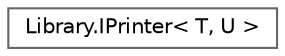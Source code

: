 digraph "Graphical Class Hierarchy"
{
 // INTERACTIVE_SVG=YES
 // LATEX_PDF_SIZE
  bgcolor="transparent";
  edge [fontname=Helvetica,fontsize=10,labelfontname=Helvetica,labelfontsize=10];
  node [fontname=Helvetica,fontsize=10,shape=box,height=0.2,width=0.4];
  rankdir="LR";
  Node0 [label="Library.IPrinter\< T, U \>",height=0.2,width=0.4,color="grey40", fillcolor="white", style="filled",URL="$interfaceLibrary_1_1IPrinter.html",tooltip="Interfáz para mostrar datos por pantalla"];
}
